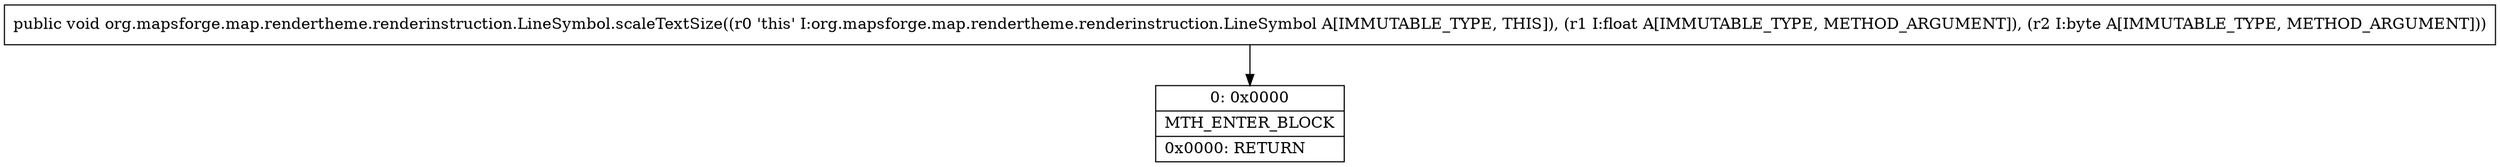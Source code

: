 digraph "CFG fororg.mapsforge.map.rendertheme.renderinstruction.LineSymbol.scaleTextSize(FB)V" {
Node_0 [shape=record,label="{0\:\ 0x0000|MTH_ENTER_BLOCK\l|0x0000: RETURN   \l}"];
MethodNode[shape=record,label="{public void org.mapsforge.map.rendertheme.renderinstruction.LineSymbol.scaleTextSize((r0 'this' I:org.mapsforge.map.rendertheme.renderinstruction.LineSymbol A[IMMUTABLE_TYPE, THIS]), (r1 I:float A[IMMUTABLE_TYPE, METHOD_ARGUMENT]), (r2 I:byte A[IMMUTABLE_TYPE, METHOD_ARGUMENT])) }"];
MethodNode -> Node_0;
}


